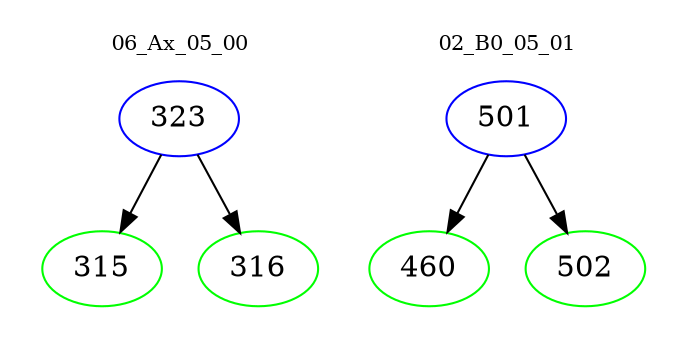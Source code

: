 digraph{
subgraph cluster_0 {
color = white
label = "06_Ax_05_00";
fontsize=10;
T0_323 [label="323", color="blue"]
T0_323 -> T0_315 [color="black"]
T0_315 [label="315", color="green"]
T0_323 -> T0_316 [color="black"]
T0_316 [label="316", color="green"]
}
subgraph cluster_1 {
color = white
label = "02_B0_05_01";
fontsize=10;
T1_501 [label="501", color="blue"]
T1_501 -> T1_460 [color="black"]
T1_460 [label="460", color="green"]
T1_501 -> T1_502 [color="black"]
T1_502 [label="502", color="green"]
}
}
